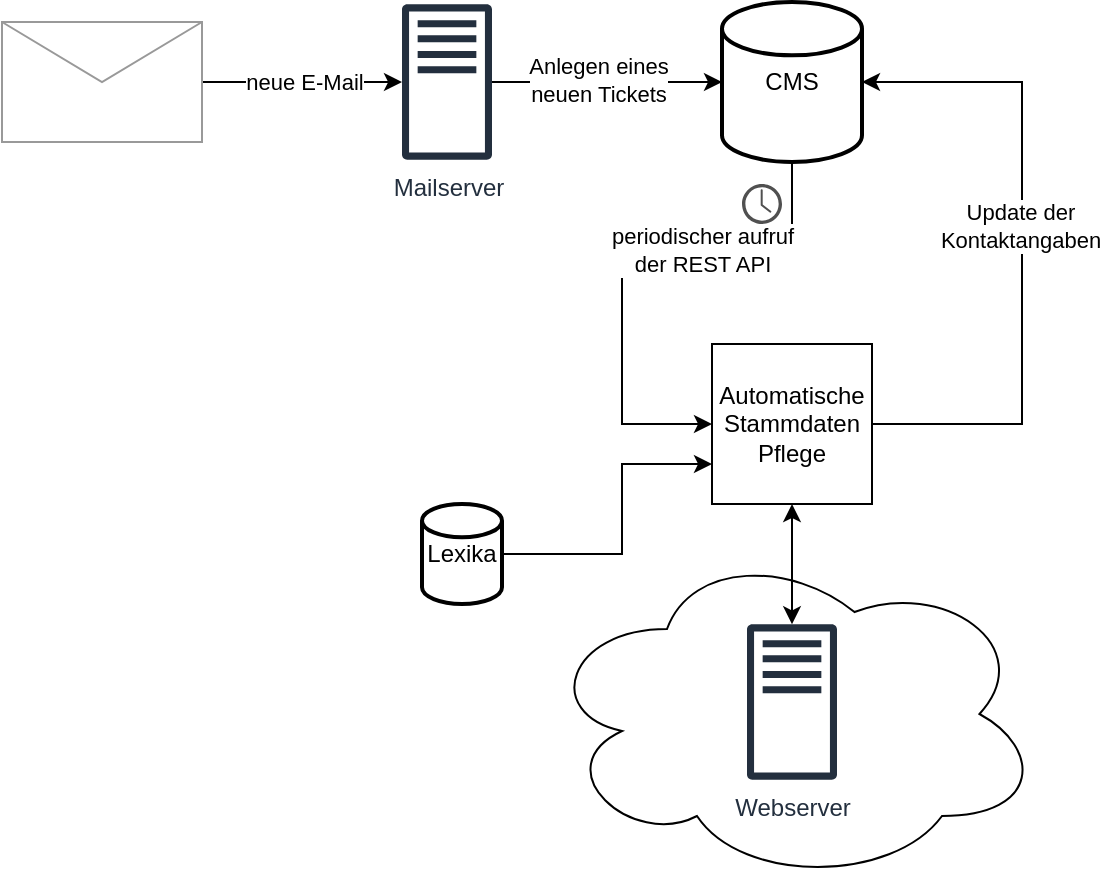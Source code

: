<mxfile version="14.1.8" type="device"><diagram id="a45cf8ec-cd66-6f27-3ac3-be6e809c9e4a" name="Page-1"><mxGraphModel dx="1425" dy="533" grid="1" gridSize="10" guides="1" tooltips="1" connect="1" arrows="1" fold="1" page="1" pageScale="1" pageWidth="827" pageHeight="1169" background="#ffffff" math="0" shadow="0"><root><mxCell id="0"/><mxCell id="1" parent="0"/><mxCell id="x99RpRumDU9pMnKneDKe-191" value="" style="ellipse;shape=cloud;whiteSpace=wrap;html=1;" vertex="1" parent="1"><mxGeometry x="360" y="350" width="250" height="170" as="geometry"/></mxCell><mxCell id="x99RpRumDU9pMnKneDKe-177" value="" style="edgeStyle=orthogonalEdgeStyle;rounded=0;orthogonalLoop=1;jettySize=auto;html=1;" edge="1" parent="1" source="x99RpRumDU9pMnKneDKe-172" target="x99RpRumDU9pMnKneDKe-173"><mxGeometry relative="1" as="geometry"><mxPoint x="250" y="128" as="targetPoint"/></mxGeometry></mxCell><mxCell id="x99RpRumDU9pMnKneDKe-180" value="neue E-Mail" style="edgeLabel;html=1;align=center;verticalAlign=middle;resizable=0;points=[];" vertex="1" connectable="0" parent="x99RpRumDU9pMnKneDKe-177"><mxGeometry x="-0.225" y="-2" relative="1" as="geometry"><mxPoint x="11.41" y="-2" as="offset"/></mxGeometry></mxCell><mxCell id="x99RpRumDU9pMnKneDKe-172" value="" style="verticalLabelPosition=bottom;shadow=0;dashed=0;align=center;html=1;verticalAlign=top;strokeWidth=1;shape=mxgraph.mockup.misc.mail2;strokeColor=#999999;" vertex="1" parent="1"><mxGeometry x="90" y="89" width="100" height="60" as="geometry"/></mxCell><mxCell id="x99RpRumDU9pMnKneDKe-179" value="" style="edgeStyle=orthogonalEdgeStyle;rounded=0;orthogonalLoop=1;jettySize=auto;html=1;entryX=0;entryY=0.5;entryDx=0;entryDy=0;entryPerimeter=0;" edge="1" parent="1" source="x99RpRumDU9pMnKneDKe-173" target="x99RpRumDU9pMnKneDKe-175"><mxGeometry relative="1" as="geometry"><mxPoint x="377.5" y="119" as="targetPoint"/></mxGeometry></mxCell><mxCell id="x99RpRumDU9pMnKneDKe-181" value="Anlegen eines &lt;br&gt;neuen Tickets" style="edgeLabel;html=1;align=center;verticalAlign=middle;resizable=0;points=[];" vertex="1" connectable="0" parent="x99RpRumDU9pMnKneDKe-179"><mxGeometry x="-0.077" y="1" relative="1" as="geometry"><mxPoint as="offset"/></mxGeometry></mxCell><mxCell id="x99RpRumDU9pMnKneDKe-173" value="Mailserver" style="outlineConnect=0;fontColor=#232F3E;gradientColor=none;fillColor=#232F3E;strokeColor=none;dashed=0;verticalLabelPosition=bottom;verticalAlign=top;align=center;html=1;fontSize=12;fontStyle=0;aspect=fixed;pointerEvents=1;shape=mxgraph.aws4.traditional_server;" vertex="1" parent="1"><mxGeometry x="290" y="80" width="45" height="78" as="geometry"/></mxCell><mxCell id="x99RpRumDU9pMnKneDKe-183" style="edgeStyle=orthogonalEdgeStyle;rounded=0;orthogonalLoop=1;jettySize=auto;html=1;exitX=0.5;exitY=1;exitDx=0;exitDy=0;exitPerimeter=0;entryX=0;entryY=0.5;entryDx=0;entryDy=0;" edge="1" parent="1" source="x99RpRumDU9pMnKneDKe-175" target="x99RpRumDU9pMnKneDKe-182"><mxGeometry relative="1" as="geometry"><Array as="points"><mxPoint x="485" y="205"/><mxPoint x="400" y="205"/><mxPoint x="400" y="290"/></Array></mxGeometry></mxCell><mxCell id="x99RpRumDU9pMnKneDKe-186" value="periodischer aufruf &lt;br&gt;der REST API" style="edgeLabel;html=1;align=center;verticalAlign=middle;resizable=0;points=[];" vertex="1" connectable="0" parent="x99RpRumDU9pMnKneDKe-183"><mxGeometry x="-0.301" y="-2" relative="1" as="geometry"><mxPoint as="offset"/></mxGeometry></mxCell><mxCell id="x99RpRumDU9pMnKneDKe-175" value="CMS" style="strokeWidth=2;html=1;shape=mxgraph.flowchart.database;whiteSpace=wrap;" vertex="1" parent="1"><mxGeometry x="450" y="79" width="70" height="80" as="geometry"/></mxCell><mxCell id="x99RpRumDU9pMnKneDKe-184" style="edgeStyle=orthogonalEdgeStyle;rounded=0;orthogonalLoop=1;jettySize=auto;html=1;exitX=1;exitY=0.5;exitDx=0;exitDy=0;entryX=1;entryY=0.5;entryDx=0;entryDy=0;entryPerimeter=0;" edge="1" parent="1" source="x99RpRumDU9pMnKneDKe-182" target="x99RpRumDU9pMnKneDKe-175"><mxGeometry relative="1" as="geometry"><Array as="points"><mxPoint x="600" y="290"/><mxPoint x="600" y="119"/></Array></mxGeometry></mxCell><mxCell id="x99RpRumDU9pMnKneDKe-187" value="Update der &lt;br&gt;Kontaktangaben" style="edgeLabel;html=1;align=center;verticalAlign=middle;resizable=0;points=[];" vertex="1" connectable="0" parent="x99RpRumDU9pMnKneDKe-184"><mxGeometry x="0.07" y="1" relative="1" as="geometry"><mxPoint as="offset"/></mxGeometry></mxCell><mxCell id="x99RpRumDU9pMnKneDKe-182" value="Automatische&lt;br&gt;Stammdaten&lt;br&gt;Pflege" style="whiteSpace=wrap;html=1;aspect=fixed;" vertex="1" parent="1"><mxGeometry x="445" y="250" width="80" height="80" as="geometry"/></mxCell><mxCell id="x99RpRumDU9pMnKneDKe-185" value="" style="pointerEvents=1;shadow=0;dashed=0;html=1;strokeColor=none;fillColor=#505050;labelPosition=center;verticalLabelPosition=bottom;verticalAlign=top;outlineConnect=0;align=center;shape=mxgraph.office.concepts.clock;" vertex="1" parent="1"><mxGeometry x="460" y="170" width="20" height="20" as="geometry"/></mxCell><mxCell id="x99RpRumDU9pMnKneDKe-192" value="" style="edgeStyle=orthogonalEdgeStyle;rounded=0;orthogonalLoop=1;jettySize=auto;html=1;startArrow=classic;startFill=1;" edge="1" parent="1" source="x99RpRumDU9pMnKneDKe-188" target="x99RpRumDU9pMnKneDKe-182"><mxGeometry relative="1" as="geometry"/></mxCell><mxCell id="x99RpRumDU9pMnKneDKe-188" value="Webserver" style="outlineConnect=0;fontColor=#232F3E;gradientColor=none;fillColor=#232F3E;strokeColor=none;dashed=0;verticalLabelPosition=bottom;verticalAlign=top;align=center;html=1;fontSize=12;fontStyle=0;aspect=fixed;pointerEvents=1;shape=mxgraph.aws4.traditional_server;" vertex="1" parent="1"><mxGeometry x="462.5" y="390" width="45" height="78" as="geometry"/></mxCell><mxCell id="x99RpRumDU9pMnKneDKe-194" value="" style="edgeStyle=orthogonalEdgeStyle;rounded=0;orthogonalLoop=1;jettySize=auto;html=1;startArrow=none;startFill=0;" edge="1" parent="1" source="x99RpRumDU9pMnKneDKe-193" target="x99RpRumDU9pMnKneDKe-182"><mxGeometry relative="1" as="geometry"><Array as="points"><mxPoint x="400" y="355"/><mxPoint x="400" y="310"/></Array></mxGeometry></mxCell><mxCell id="x99RpRumDU9pMnKneDKe-193" value="Lexika" style="strokeWidth=2;html=1;shape=mxgraph.flowchart.database;whiteSpace=wrap;" vertex="1" parent="1"><mxGeometry x="300" y="330" width="40" height="50" as="geometry"/></mxCell></root></mxGraphModel></diagram></mxfile>
